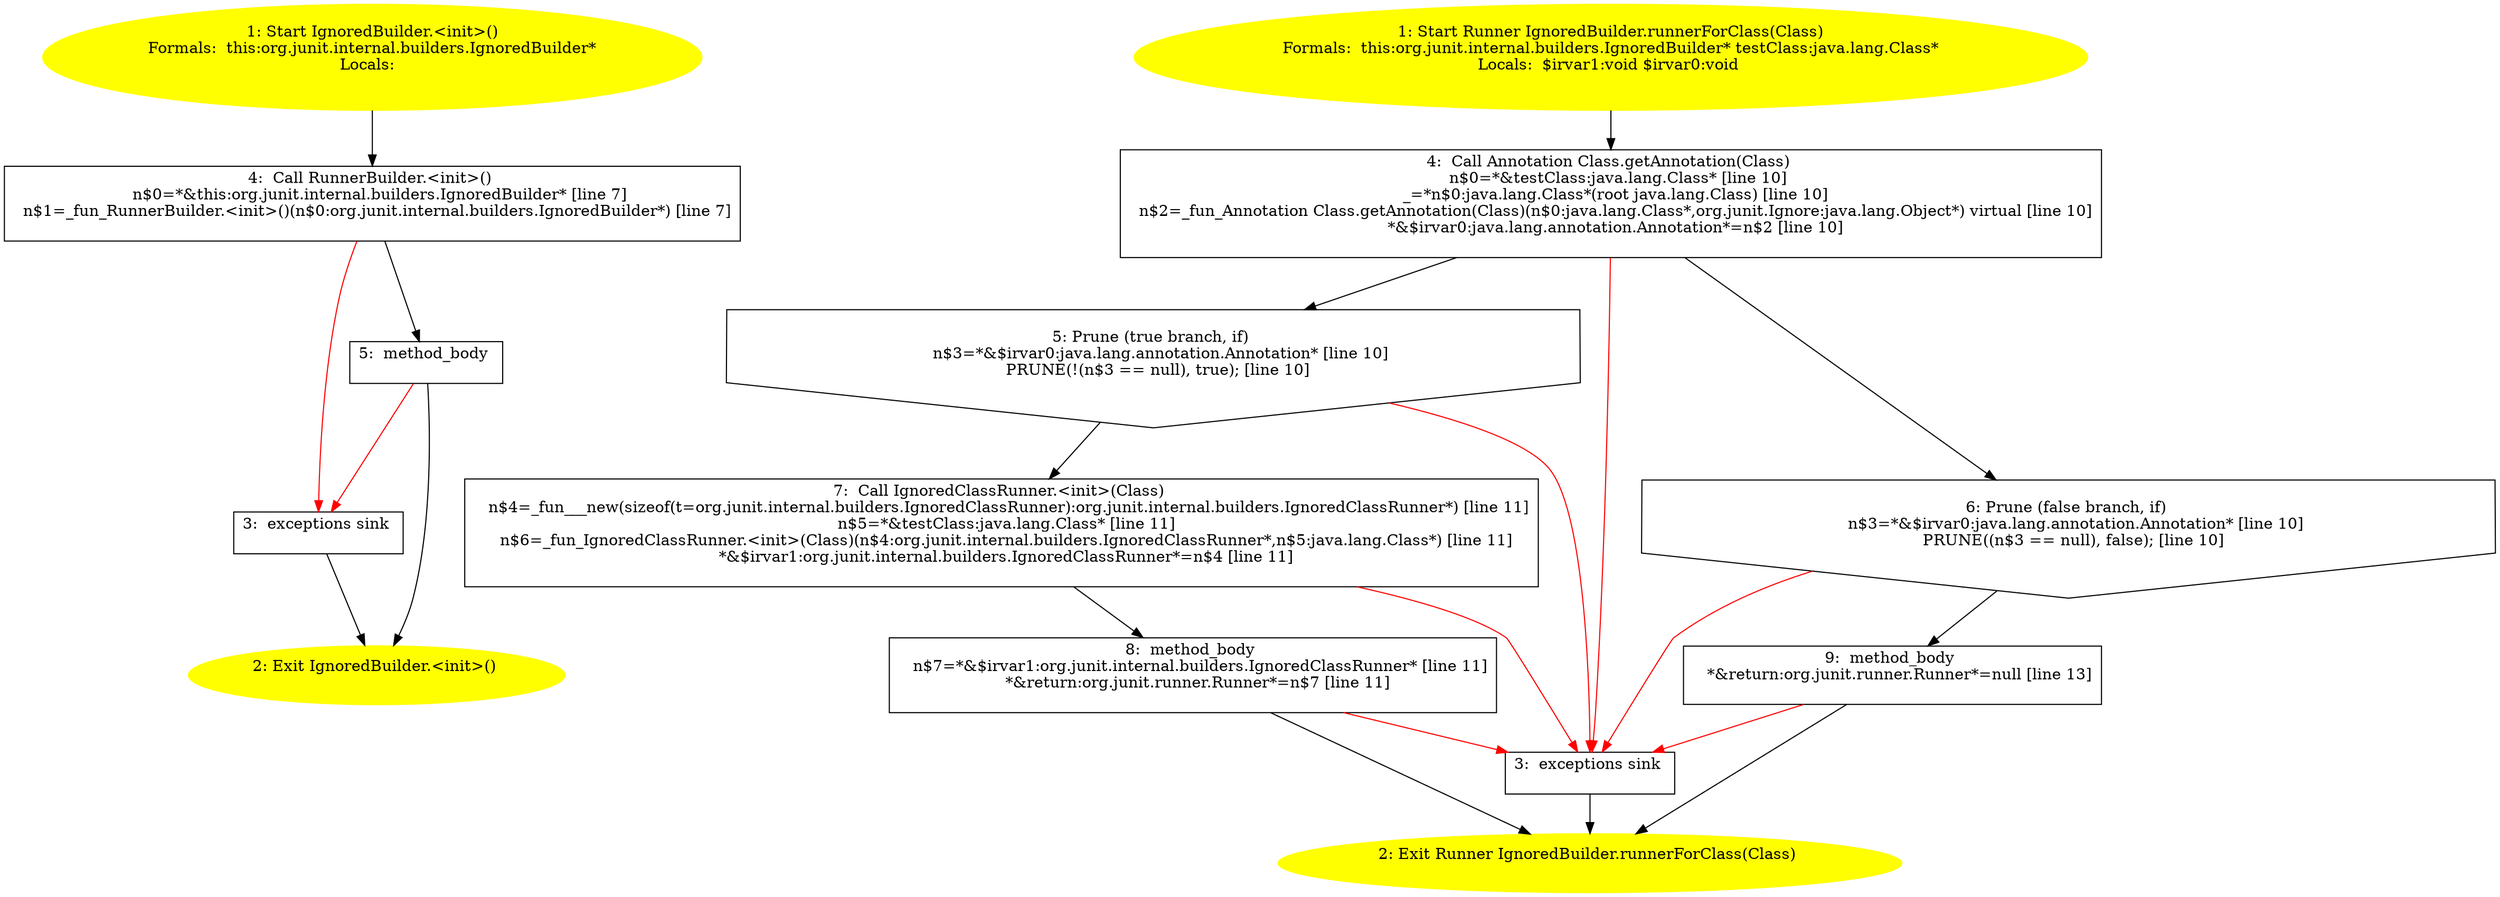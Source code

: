 /* @generated */
digraph cfg {
"org.junit.internal.builders.IgnoredBuilder.<init>().15f26cc83cc96f0ab3d40a75435c8440_1" [label="1: Start IgnoredBuilder.<init>()\nFormals:  this:org.junit.internal.builders.IgnoredBuilder*\nLocals:  \n  " color=yellow style=filled]
	

	 "org.junit.internal.builders.IgnoredBuilder.<init>().15f26cc83cc96f0ab3d40a75435c8440_1" -> "org.junit.internal.builders.IgnoredBuilder.<init>().15f26cc83cc96f0ab3d40a75435c8440_4" ;
"org.junit.internal.builders.IgnoredBuilder.<init>().15f26cc83cc96f0ab3d40a75435c8440_2" [label="2: Exit IgnoredBuilder.<init>() \n  " color=yellow style=filled]
	

"org.junit.internal.builders.IgnoredBuilder.<init>().15f26cc83cc96f0ab3d40a75435c8440_3" [label="3:  exceptions sink \n  " shape="box"]
	

	 "org.junit.internal.builders.IgnoredBuilder.<init>().15f26cc83cc96f0ab3d40a75435c8440_3" -> "org.junit.internal.builders.IgnoredBuilder.<init>().15f26cc83cc96f0ab3d40a75435c8440_2" ;
"org.junit.internal.builders.IgnoredBuilder.<init>().15f26cc83cc96f0ab3d40a75435c8440_4" [label="4:  Call RunnerBuilder.<init>() \n   n$0=*&this:org.junit.internal.builders.IgnoredBuilder* [line 7]\n  n$1=_fun_RunnerBuilder.<init>()(n$0:org.junit.internal.builders.IgnoredBuilder*) [line 7]\n " shape="box"]
	

	 "org.junit.internal.builders.IgnoredBuilder.<init>().15f26cc83cc96f0ab3d40a75435c8440_4" -> "org.junit.internal.builders.IgnoredBuilder.<init>().15f26cc83cc96f0ab3d40a75435c8440_5" ;
	 "org.junit.internal.builders.IgnoredBuilder.<init>().15f26cc83cc96f0ab3d40a75435c8440_4" -> "org.junit.internal.builders.IgnoredBuilder.<init>().15f26cc83cc96f0ab3d40a75435c8440_3" [color="red" ];
"org.junit.internal.builders.IgnoredBuilder.<init>().15f26cc83cc96f0ab3d40a75435c8440_5" [label="5:  method_body \n  " shape="box"]
	

	 "org.junit.internal.builders.IgnoredBuilder.<init>().15f26cc83cc96f0ab3d40a75435c8440_5" -> "org.junit.internal.builders.IgnoredBuilder.<init>().15f26cc83cc96f0ab3d40a75435c8440_2" ;
	 "org.junit.internal.builders.IgnoredBuilder.<init>().15f26cc83cc96f0ab3d40a75435c8440_5" -> "org.junit.internal.builders.IgnoredBuilder.<init>().15f26cc83cc96f0ab3d40a75435c8440_3" [color="red" ];
"org.junit.internal.builders.IgnoredBuilder.runnerForClass(java.lang.Class):org.junit.runner.Runner.f815c5cbfcde5e3575b6dd8c272ee605_1" [label="1: Start Runner IgnoredBuilder.runnerForClass(Class)\nFormals:  this:org.junit.internal.builders.IgnoredBuilder* testClass:java.lang.Class*\nLocals:  $irvar1:void $irvar0:void \n  " color=yellow style=filled]
	

	 "org.junit.internal.builders.IgnoredBuilder.runnerForClass(java.lang.Class):org.junit.runner.Runner.f815c5cbfcde5e3575b6dd8c272ee605_1" -> "org.junit.internal.builders.IgnoredBuilder.runnerForClass(java.lang.Class):org.junit.runner.Runner.f815c5cbfcde5e3575b6dd8c272ee605_4" ;
"org.junit.internal.builders.IgnoredBuilder.runnerForClass(java.lang.Class):org.junit.runner.Runner.f815c5cbfcde5e3575b6dd8c272ee605_2" [label="2: Exit Runner IgnoredBuilder.runnerForClass(Class) \n  " color=yellow style=filled]
	

"org.junit.internal.builders.IgnoredBuilder.runnerForClass(java.lang.Class):org.junit.runner.Runner.f815c5cbfcde5e3575b6dd8c272ee605_3" [label="3:  exceptions sink \n  " shape="box"]
	

	 "org.junit.internal.builders.IgnoredBuilder.runnerForClass(java.lang.Class):org.junit.runner.Runner.f815c5cbfcde5e3575b6dd8c272ee605_3" -> "org.junit.internal.builders.IgnoredBuilder.runnerForClass(java.lang.Class):org.junit.runner.Runner.f815c5cbfcde5e3575b6dd8c272ee605_2" ;
"org.junit.internal.builders.IgnoredBuilder.runnerForClass(java.lang.Class):org.junit.runner.Runner.f815c5cbfcde5e3575b6dd8c272ee605_4" [label="4:  Call Annotation Class.getAnnotation(Class) \n   n$0=*&testClass:java.lang.Class* [line 10]\n  _=*n$0:java.lang.Class*(root java.lang.Class) [line 10]\n  n$2=_fun_Annotation Class.getAnnotation(Class)(n$0:java.lang.Class*,org.junit.Ignore:java.lang.Object*) virtual [line 10]\n  *&$irvar0:java.lang.annotation.Annotation*=n$2 [line 10]\n " shape="box"]
	

	 "org.junit.internal.builders.IgnoredBuilder.runnerForClass(java.lang.Class):org.junit.runner.Runner.f815c5cbfcde5e3575b6dd8c272ee605_4" -> "org.junit.internal.builders.IgnoredBuilder.runnerForClass(java.lang.Class):org.junit.runner.Runner.f815c5cbfcde5e3575b6dd8c272ee605_5" ;
	 "org.junit.internal.builders.IgnoredBuilder.runnerForClass(java.lang.Class):org.junit.runner.Runner.f815c5cbfcde5e3575b6dd8c272ee605_4" -> "org.junit.internal.builders.IgnoredBuilder.runnerForClass(java.lang.Class):org.junit.runner.Runner.f815c5cbfcde5e3575b6dd8c272ee605_6" ;
	 "org.junit.internal.builders.IgnoredBuilder.runnerForClass(java.lang.Class):org.junit.runner.Runner.f815c5cbfcde5e3575b6dd8c272ee605_4" -> "org.junit.internal.builders.IgnoredBuilder.runnerForClass(java.lang.Class):org.junit.runner.Runner.f815c5cbfcde5e3575b6dd8c272ee605_3" [color="red" ];
"org.junit.internal.builders.IgnoredBuilder.runnerForClass(java.lang.Class):org.junit.runner.Runner.f815c5cbfcde5e3575b6dd8c272ee605_5" [label="5: Prune (true branch, if) \n   n$3=*&$irvar0:java.lang.annotation.Annotation* [line 10]\n  PRUNE(!(n$3 == null), true); [line 10]\n " shape="invhouse"]
	

	 "org.junit.internal.builders.IgnoredBuilder.runnerForClass(java.lang.Class):org.junit.runner.Runner.f815c5cbfcde5e3575b6dd8c272ee605_5" -> "org.junit.internal.builders.IgnoredBuilder.runnerForClass(java.lang.Class):org.junit.runner.Runner.f815c5cbfcde5e3575b6dd8c272ee605_7" ;
	 "org.junit.internal.builders.IgnoredBuilder.runnerForClass(java.lang.Class):org.junit.runner.Runner.f815c5cbfcde5e3575b6dd8c272ee605_5" -> "org.junit.internal.builders.IgnoredBuilder.runnerForClass(java.lang.Class):org.junit.runner.Runner.f815c5cbfcde5e3575b6dd8c272ee605_3" [color="red" ];
"org.junit.internal.builders.IgnoredBuilder.runnerForClass(java.lang.Class):org.junit.runner.Runner.f815c5cbfcde5e3575b6dd8c272ee605_6" [label="6: Prune (false branch, if) \n   n$3=*&$irvar0:java.lang.annotation.Annotation* [line 10]\n  PRUNE((n$3 == null), false); [line 10]\n " shape="invhouse"]
	

	 "org.junit.internal.builders.IgnoredBuilder.runnerForClass(java.lang.Class):org.junit.runner.Runner.f815c5cbfcde5e3575b6dd8c272ee605_6" -> "org.junit.internal.builders.IgnoredBuilder.runnerForClass(java.lang.Class):org.junit.runner.Runner.f815c5cbfcde5e3575b6dd8c272ee605_9" ;
	 "org.junit.internal.builders.IgnoredBuilder.runnerForClass(java.lang.Class):org.junit.runner.Runner.f815c5cbfcde5e3575b6dd8c272ee605_6" -> "org.junit.internal.builders.IgnoredBuilder.runnerForClass(java.lang.Class):org.junit.runner.Runner.f815c5cbfcde5e3575b6dd8c272ee605_3" [color="red" ];
"org.junit.internal.builders.IgnoredBuilder.runnerForClass(java.lang.Class):org.junit.runner.Runner.f815c5cbfcde5e3575b6dd8c272ee605_7" [label="7:  Call IgnoredClassRunner.<init>(Class) \n   n$4=_fun___new(sizeof(t=org.junit.internal.builders.IgnoredClassRunner):org.junit.internal.builders.IgnoredClassRunner*) [line 11]\n  n$5=*&testClass:java.lang.Class* [line 11]\n  n$6=_fun_IgnoredClassRunner.<init>(Class)(n$4:org.junit.internal.builders.IgnoredClassRunner*,n$5:java.lang.Class*) [line 11]\n  *&$irvar1:org.junit.internal.builders.IgnoredClassRunner*=n$4 [line 11]\n " shape="box"]
	

	 "org.junit.internal.builders.IgnoredBuilder.runnerForClass(java.lang.Class):org.junit.runner.Runner.f815c5cbfcde5e3575b6dd8c272ee605_7" -> "org.junit.internal.builders.IgnoredBuilder.runnerForClass(java.lang.Class):org.junit.runner.Runner.f815c5cbfcde5e3575b6dd8c272ee605_8" ;
	 "org.junit.internal.builders.IgnoredBuilder.runnerForClass(java.lang.Class):org.junit.runner.Runner.f815c5cbfcde5e3575b6dd8c272ee605_7" -> "org.junit.internal.builders.IgnoredBuilder.runnerForClass(java.lang.Class):org.junit.runner.Runner.f815c5cbfcde5e3575b6dd8c272ee605_3" [color="red" ];
"org.junit.internal.builders.IgnoredBuilder.runnerForClass(java.lang.Class):org.junit.runner.Runner.f815c5cbfcde5e3575b6dd8c272ee605_8" [label="8:  method_body \n   n$7=*&$irvar1:org.junit.internal.builders.IgnoredClassRunner* [line 11]\n  *&return:org.junit.runner.Runner*=n$7 [line 11]\n " shape="box"]
	

	 "org.junit.internal.builders.IgnoredBuilder.runnerForClass(java.lang.Class):org.junit.runner.Runner.f815c5cbfcde5e3575b6dd8c272ee605_8" -> "org.junit.internal.builders.IgnoredBuilder.runnerForClass(java.lang.Class):org.junit.runner.Runner.f815c5cbfcde5e3575b6dd8c272ee605_2" ;
	 "org.junit.internal.builders.IgnoredBuilder.runnerForClass(java.lang.Class):org.junit.runner.Runner.f815c5cbfcde5e3575b6dd8c272ee605_8" -> "org.junit.internal.builders.IgnoredBuilder.runnerForClass(java.lang.Class):org.junit.runner.Runner.f815c5cbfcde5e3575b6dd8c272ee605_3" [color="red" ];
"org.junit.internal.builders.IgnoredBuilder.runnerForClass(java.lang.Class):org.junit.runner.Runner.f815c5cbfcde5e3575b6dd8c272ee605_9" [label="9:  method_body \n   *&return:org.junit.runner.Runner*=null [line 13]\n " shape="box"]
	

	 "org.junit.internal.builders.IgnoredBuilder.runnerForClass(java.lang.Class):org.junit.runner.Runner.f815c5cbfcde5e3575b6dd8c272ee605_9" -> "org.junit.internal.builders.IgnoredBuilder.runnerForClass(java.lang.Class):org.junit.runner.Runner.f815c5cbfcde5e3575b6dd8c272ee605_2" ;
	 "org.junit.internal.builders.IgnoredBuilder.runnerForClass(java.lang.Class):org.junit.runner.Runner.f815c5cbfcde5e3575b6dd8c272ee605_9" -> "org.junit.internal.builders.IgnoredBuilder.runnerForClass(java.lang.Class):org.junit.runner.Runner.f815c5cbfcde5e3575b6dd8c272ee605_3" [color="red" ];
}
